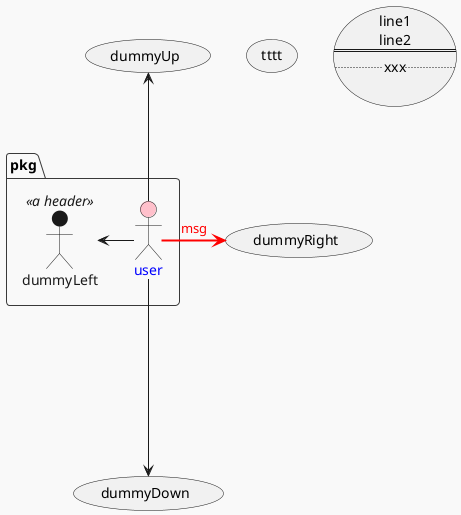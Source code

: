 @startuml
!theme mars
' (use case), usecase xx, actor xx
' package
usecase "tttt" as xzj
usecase xzj2 as "
line1
line2
==
..xxx..
"
package pkg {
    actor dummyLeft <<a header>>
    actor user #pink;text:blue
}

' -数目来控制长度, down/up/left/right来控制方向
user -left-> dummyLeft
user ---right-> (dummyRight) #line:red;line.bold;text:red : msg
user -up-> (dummyUp)
user ---down-> (dummyDown)
@enduml
